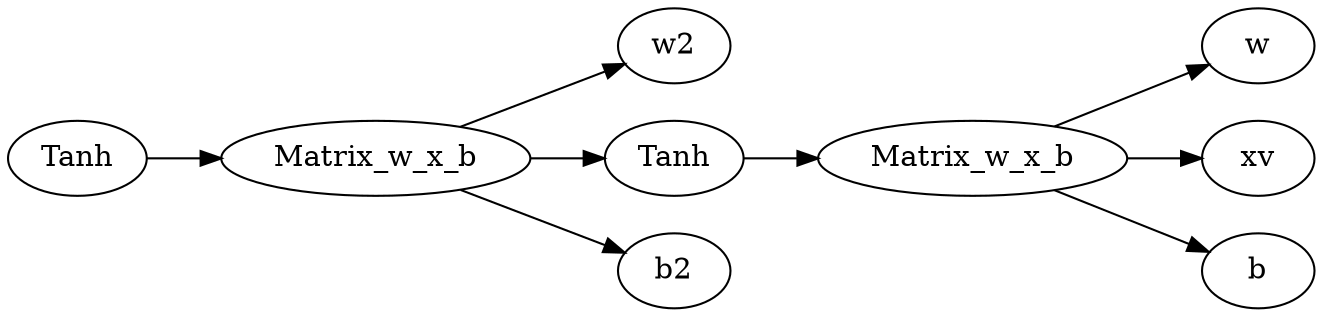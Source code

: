 // test
digraph "graph4.2" {
	rankdir=LR
	140436508083312 [label=Tanh]
	140436508083136 [label=Matrix_w_x_b]
	140436508083312 -> 140436508083136
	140436506740016 [label=w2]
	140436508083136 -> 140436506740016
	140436511385232 [label=Tanh]
	140436508083136 -> 140436511385232
	140436511379664 [label=Matrix_w_x_b]
	140436511385232 -> 140436511379664
	140436640566400 [label=w]
	140436511379664 -> 140436640566400
	140436506461680 [label=xv]
	140436511379664 -> 140436506461680
	140436640341968 [label=b]
	140436511379664 -> 140436640341968
	140436511384656 [label=b2]
	140436508083136 -> 140436511384656
}
